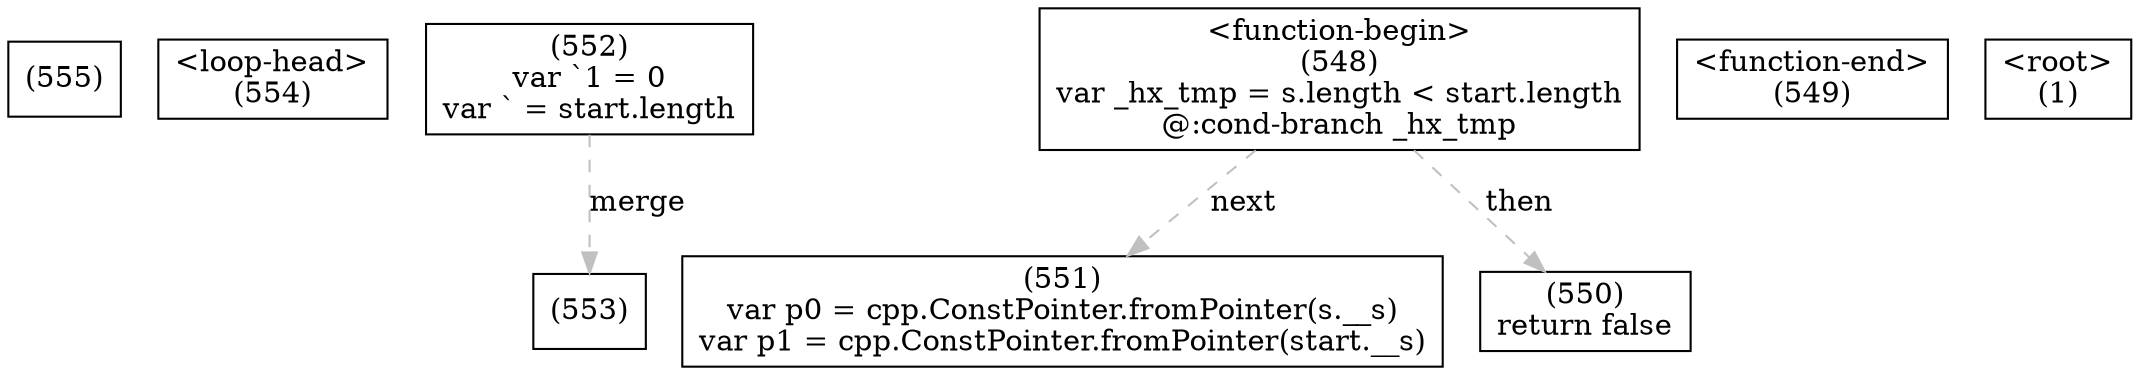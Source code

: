 digraph graphname {
n555 [shape=box,label="(555)"];
n554 [shape=box,label="<loop-head>
(554)"];
n553 [shape=box,label="(553)"];
n552 [shape=box,label="(552)\nvar `1 = 0\nvar ` = start.length"];
n552 -> n553[style="dashed",color="gray",label="merge"];
n551 [shape=box,label="(551)\nvar p0 = cpp.ConstPointer.fromPointer(s.__s)\nvar p1 = cpp.ConstPointer.fromPointer(start.__s)"];
n550 [shape=box,label="(550)\nreturn false"];
n549 [shape=box,label="<function-end>
(549)"];
n548 [shape=box,label="<function-begin>
(548)\nvar _hx_tmp = s.length < start.length\n@:cond-branch _hx_tmp"];
n548 -> n550[style="dashed",color="gray",label="then"];
n548 -> n551[style="dashed",color="gray",label="next"];
n1 [shape=box,label="<root>
(1)"];
}
